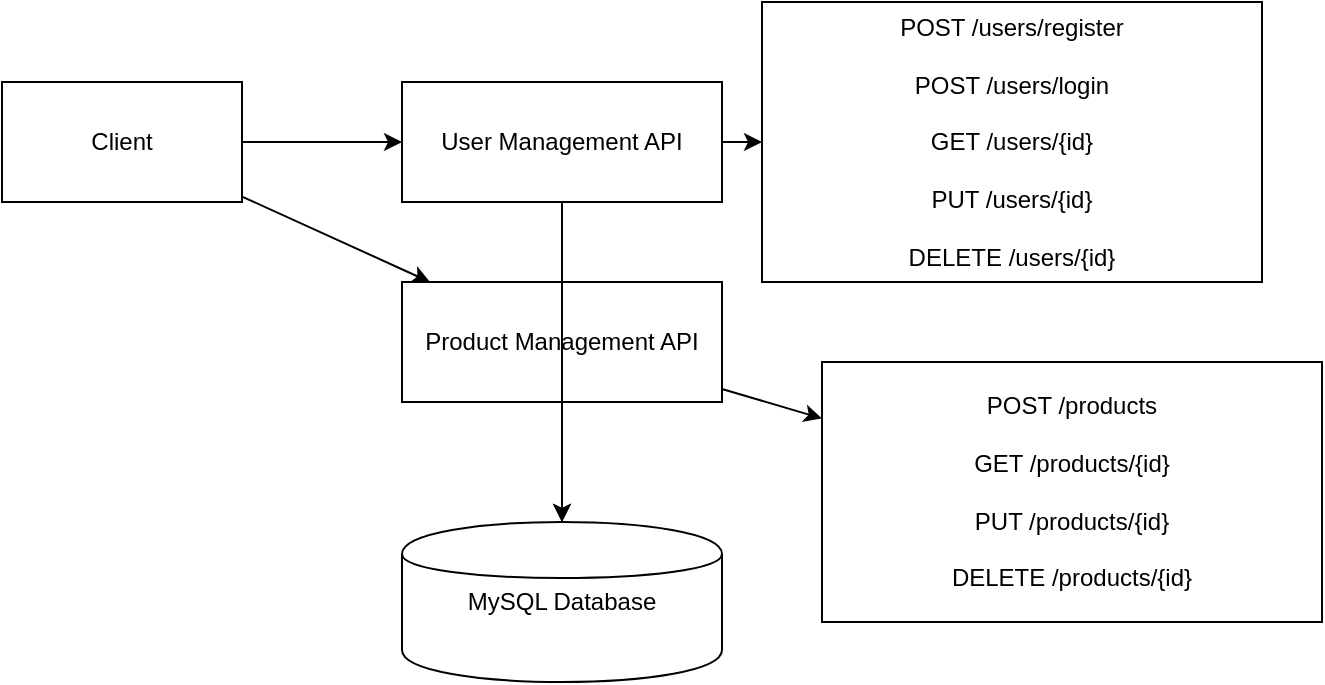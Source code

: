 <mxfile version="24.7.7">
  <diagram name="System Design" id="IbDYLz_FtOZPkr4BBcO1">
    <mxGraphModel dx="743" dy="465" grid="1" gridSize="10" guides="1" tooltips="1" connect="1" arrows="1" fold="1" page="1" pageScale="1" pageWidth="850" pageHeight="1100" math="0" shadow="0">
      <root>
        <mxCell id="0" />
        <mxCell id="1" parent="0" />
        <mxCell id="FJZm7wR0MAfK1-O7vOgf-1" value="Client" style="rounded=0;whiteSpace=wrap;html=1;" vertex="1" parent="1">
          <mxGeometry x="40" y="40" width="120" height="60" as="geometry" />
        </mxCell>
        <mxCell id="FJZm7wR0MAfK1-O7vOgf-2" value="User Management API" style="rounded=0;whiteSpace=wrap;html=1;" vertex="1" parent="1">
          <mxGeometry x="240" y="40" width="160" height="60" as="geometry" />
        </mxCell>
        <mxCell id="FJZm7wR0MAfK1-O7vOgf-3" value="Product Management API" style="rounded=0;whiteSpace=wrap;html=1;" vertex="1" parent="1">
          <mxGeometry x="240" y="140" width="160" height="60" as="geometry" />
        </mxCell>
        <mxCell id="FJZm7wR0MAfK1-O7vOgf-4" value="MySQL Database" style="shape=cylinder;whiteSpace=wrap;html=1;" vertex="1" parent="1">
          <mxGeometry x="240" y="260" width="160" height="80" as="geometry" />
        </mxCell>
        <mxCell id="FJZm7wR0MAfK1-O7vOgf-5" value="POST /users/register&#xa;&#xa;POST /users/login&#xa;&#xa;GET /users/{id}&#xa;&#xa;PUT /users/{id}&#xa;&#xa;DELETE /users/{id}" style="rounded=0;whiteSpace=wrap;html=1;" vertex="1" parent="1">
          <mxGeometry x="420" width="250" height="140" as="geometry" />
        </mxCell>
        <mxCell id="FJZm7wR0MAfK1-O7vOgf-6" value="POST /products&#xa;&#xa;GET /products/{id}&#xa;&#xa;PUT /products/{id}&#xa;&#xa;DELETE /products/{id}" style="rounded=0;whiteSpace=wrap;html=1;" vertex="1" parent="1">
          <mxGeometry x="450" y="180" width="250" height="130" as="geometry" />
        </mxCell>
        <mxCell id="FJZm7wR0MAfK1-O7vOgf-7" edge="1" parent="1" source="FJZm7wR0MAfK1-O7vOgf-1" target="FJZm7wR0MAfK1-O7vOgf-2">
          <mxGeometry relative="1" as="geometry" />
        </mxCell>
        <mxCell id="FJZm7wR0MAfK1-O7vOgf-8" edge="1" parent="1" source="FJZm7wR0MAfK1-O7vOgf-1" target="FJZm7wR0MAfK1-O7vOgf-3">
          <mxGeometry relative="1" as="geometry" />
        </mxCell>
        <mxCell id="FJZm7wR0MAfK1-O7vOgf-9" edge="1" parent="1" source="FJZm7wR0MAfK1-O7vOgf-2" target="FJZm7wR0MAfK1-O7vOgf-4">
          <mxGeometry relative="1" as="geometry" />
        </mxCell>
        <mxCell id="FJZm7wR0MAfK1-O7vOgf-10" edge="1" parent="1" source="FJZm7wR0MAfK1-O7vOgf-3" target="FJZm7wR0MAfK1-O7vOgf-4">
          <mxGeometry relative="1" as="geometry" />
        </mxCell>
        <mxCell id="FJZm7wR0MAfK1-O7vOgf-11" edge="1" parent="1" source="FJZm7wR0MAfK1-O7vOgf-2" target="FJZm7wR0MAfK1-O7vOgf-5">
          <mxGeometry relative="1" as="geometry" />
        </mxCell>
        <mxCell id="FJZm7wR0MAfK1-O7vOgf-12" edge="1" parent="1" source="FJZm7wR0MAfK1-O7vOgf-3" target="FJZm7wR0MAfK1-O7vOgf-6">
          <mxGeometry relative="1" as="geometry" />
        </mxCell>
      </root>
    </mxGraphModel>
  </diagram>
</mxfile>
